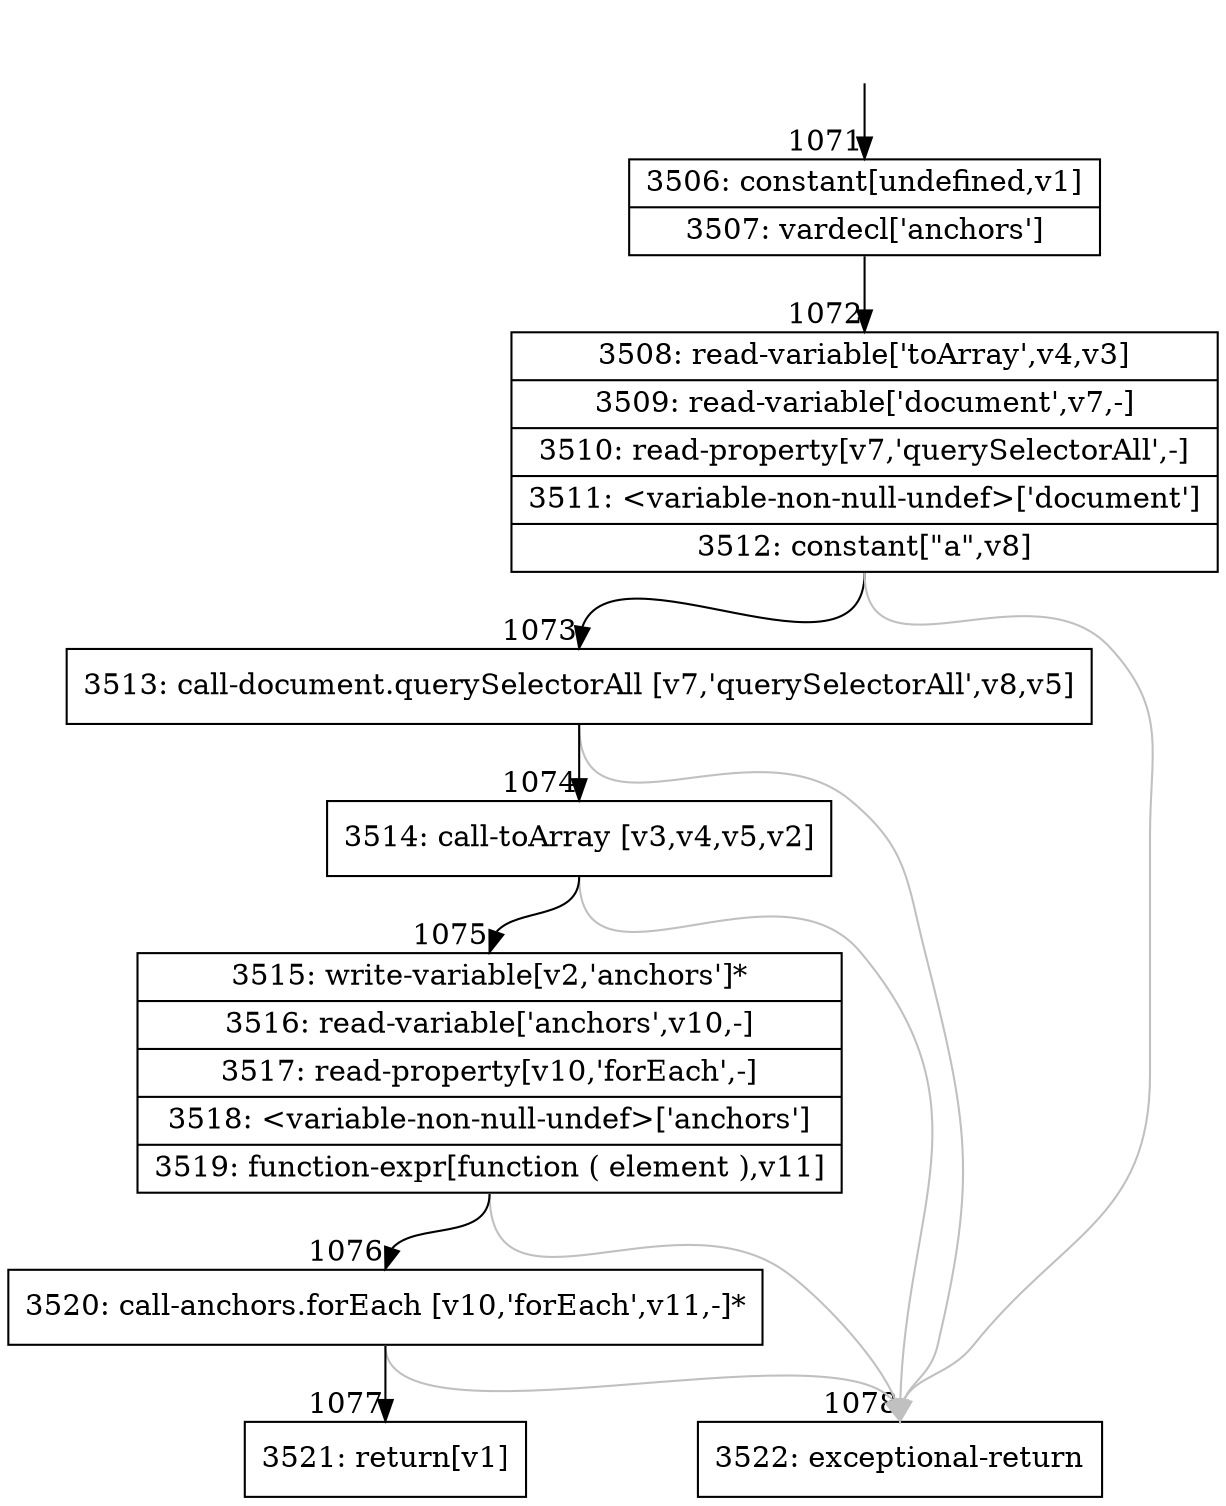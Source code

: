 digraph {
rankdir="TD"
BB_entry67[shape=none,label=""];
BB_entry67 -> BB1071 [tailport=s, headport=n, headlabel="    1071"]
BB1071 [shape=record label="{3506: constant[undefined,v1]|3507: vardecl['anchors']}" ] 
BB1071 -> BB1072 [tailport=s, headport=n, headlabel="      1072"]
BB1072 [shape=record label="{3508: read-variable['toArray',v4,v3]|3509: read-variable['document',v7,-]|3510: read-property[v7,'querySelectorAll',-]|3511: \<variable-non-null-undef\>['document']|3512: constant[\"a\",v8]}" ] 
BB1072 -> BB1073 [tailport=s, headport=n, headlabel="      1073"]
BB1072 -> BB1078 [tailport=s, headport=n, color=gray, headlabel="      1078"]
BB1073 [shape=record label="{3513: call-document.querySelectorAll [v7,'querySelectorAll',v8,v5]}" ] 
BB1073 -> BB1074 [tailport=s, headport=n, headlabel="      1074"]
BB1073 -> BB1078 [tailport=s, headport=n, color=gray]
BB1074 [shape=record label="{3514: call-toArray [v3,v4,v5,v2]}" ] 
BB1074 -> BB1075 [tailport=s, headport=n, headlabel="      1075"]
BB1074 -> BB1078 [tailport=s, headport=n, color=gray]
BB1075 [shape=record label="{3515: write-variable[v2,'anchors']*|3516: read-variable['anchors',v10,-]|3517: read-property[v10,'forEach',-]|3518: \<variable-non-null-undef\>['anchors']|3519: function-expr[function ( element ),v11]}" ] 
BB1075 -> BB1076 [tailport=s, headport=n, headlabel="      1076"]
BB1075 -> BB1078 [tailport=s, headport=n, color=gray]
BB1076 [shape=record label="{3520: call-anchors.forEach [v10,'forEach',v11,-]*}" ] 
BB1076 -> BB1077 [tailport=s, headport=n, headlabel="      1077"]
BB1076 -> BB1078 [tailport=s, headport=n, color=gray]
BB1077 [shape=record label="{3521: return[v1]}" ] 
BB1078 [shape=record label="{3522: exceptional-return}" ] 
//#$~ 1393
}
